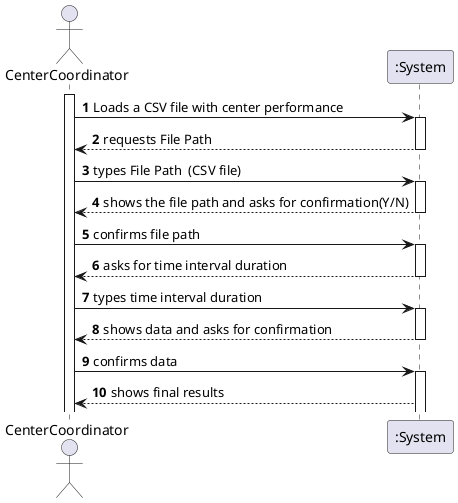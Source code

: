 @startuml
'https://plantuml.com/sequence-diagram

autonumber
actor CenterCoordinator as cc




activate cc
cc -> ":System" : Loads a CSV file with center performance
activate ":System"
":System" --> cc : requests File Path
deactivate ":System"

cc -> ":System" : types File Path  (CSV file)
activate ":System"
":System" --> cc : shows the file path and asks for confirmation(Y/N)
deactivate ":System"

cc -> ":System" : confirms file path
activate ":System"
":System" --> cc : asks for time interval duration
deactivate ":System"

cc-> ":System" : types time interval duration
activate ":System"
":System" --> cc : shows data and asks for confirmation
deactivate ":System"

cc-> ":System" : confirms data
activate ":System"
":System" --> cc : shows final results
@enduml
